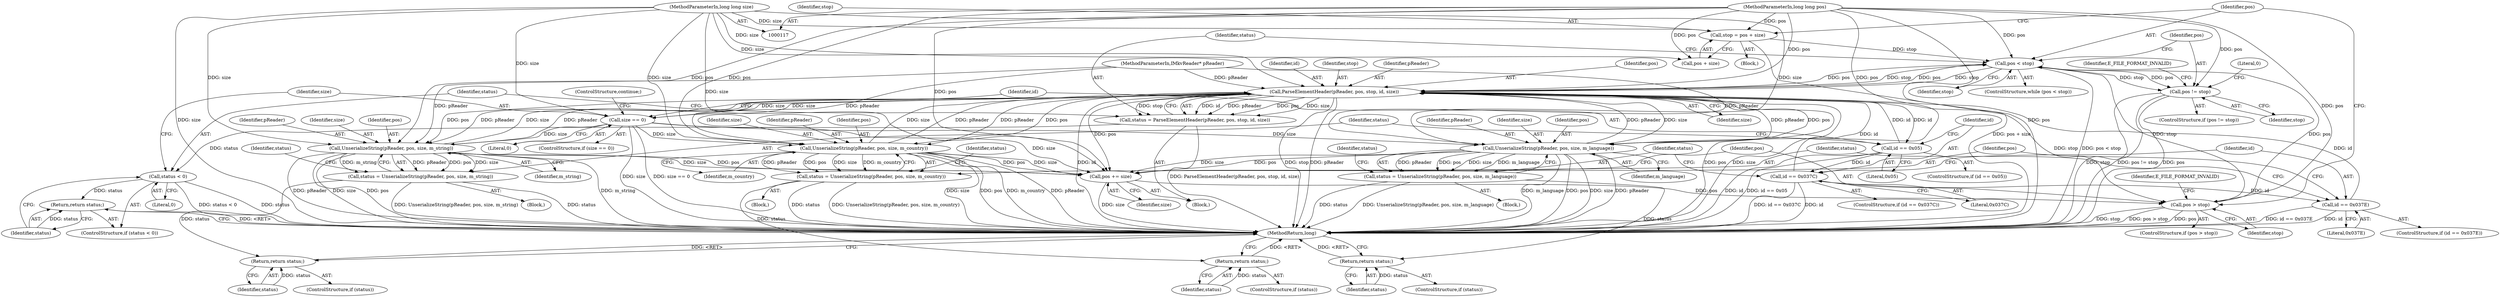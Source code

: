 digraph "0_Android_cc274e2abe8b2a6698a5c47d8aa4bb45f1f9538d_39@integer" {
"1000123" [label="(Call,stop = pos + size)"];
"1000119" [label="(MethodParameterIn,long long pos)"];
"1000120" [label="(MethodParameterIn,long long size)"];
"1000129" [label="(Call,pos < stop)"];
"1000138" [label="(Call,ParseElementHeader(pReader, pos, stop, id, size))"];
"1000136" [label="(Call,status = ParseElementHeader(pReader, pos, stop, id, size))"];
"1000145" [label="(Call,status < 0)"];
"1000148" [label="(Return,return status;)"];
"1000151" [label="(Call,size == 0)"];
"1000162" [label="(Call,UnserializeString(pReader, pos, size, m_string))"];
"1000160" [label="(Call,status = UnserializeString(pReader, pos, size, m_string))"];
"1000169" [label="(Return,return status;)"];
"1000205" [label="(Call,pos += size)"];
"1000209" [label="(Call,pos > stop)"];
"1000179" [label="(Call,UnserializeString(pReader, pos, size, m_language))"];
"1000177" [label="(Call,status = UnserializeString(pReader, pos, size, m_language))"];
"1000186" [label="(Return,return status;)"];
"1000196" [label="(Call,UnserializeString(pReader, pos, size, m_country))"];
"1000194" [label="(Call,status = UnserializeString(pReader, pos, size, m_country))"];
"1000203" [label="(Return,return status;)"];
"1000156" [label="(Call,id == 0x05)"];
"1000173" [label="(Call,id == 0x037C)"];
"1000190" [label="(Call,id == 0x037E)"];
"1000215" [label="(Call,pos != stop)"];
"1000189" [label="(ControlStructure,if (id == 0x037E))"];
"1000199" [label="(Identifier,size)"];
"1000197" [label="(Identifier,pReader)"];
"1000120" [label="(MethodParameterIn,long long size)"];
"1000180" [label="(Identifier,pReader)"];
"1000207" [label="(Identifier,size)"];
"1000191" [label="(Identifier,id)"];
"1000137" [label="(Identifier,status)"];
"1000176" [label="(Block,)"];
"1000187" [label="(Identifier,status)"];
"1000131" [label="(Identifier,stop)"];
"1000128" [label="(ControlStructure,while (pos < stop))"];
"1000175" [label="(Literal,0x037C)"];
"1000161" [label="(Identifier,status)"];
"1000158" [label="(Literal,0x05)"];
"1000139" [label="(Identifier,pReader)"];
"1000154" [label="(ControlStructure,continue;)"];
"1000162" [label="(Call,UnserializeString(pReader, pos, size, m_string))"];
"1000153" [label="(Literal,0)"];
"1000206" [label="(Identifier,pos)"];
"1000125" [label="(Call,pos + size)"];
"1000204" [label="(Identifier,status)"];
"1000182" [label="(Identifier,size)"];
"1000179" [label="(Call,UnserializeString(pReader, pos, size, m_language))"];
"1000136" [label="(Call,status = ParseElementHeader(pReader, pos, stop, id, size))"];
"1000144" [label="(ControlStructure,if (status < 0))"];
"1000205" [label="(Call,pos += size)"];
"1000174" [label="(Identifier,id)"];
"1000118" [label="(MethodParameterIn,IMkvReader* pReader)"];
"1000178" [label="(Identifier,status)"];
"1000173" [label="(Call,id == 0x037C)"];
"1000147" [label="(Literal,0)"];
"1000150" [label="(ControlStructure,if (size == 0))"];
"1000216" [label="(Identifier,pos)"];
"1000159" [label="(Block,)"];
"1000200" [label="(Identifier,m_country)"];
"1000165" [label="(Identifier,size)"];
"1000222" [label="(MethodReturn,long)"];
"1000172" [label="(ControlStructure,if (id == 0x037C))"];
"1000217" [label="(Identifier,stop)"];
"1000201" [label="(ControlStructure,if (status))"];
"1000209" [label="(Call,pos > stop)"];
"1000169" [label="(Return,return status;)"];
"1000164" [label="(Identifier,pos)"];
"1000143" [label="(Identifier,size)"];
"1000160" [label="(Call,status = UnserializeString(pReader, pos, size, m_string))"];
"1000132" [label="(Block,)"];
"1000140" [label="(Identifier,pos)"];
"1000130" [label="(Identifier,pos)"];
"1000184" [label="(ControlStructure,if (status))"];
"1000142" [label="(Identifier,id)"];
"1000151" [label="(Call,size == 0)"];
"1000221" [label="(Literal,0)"];
"1000166" [label="(Identifier,m_string)"];
"1000141" [label="(Identifier,stop)"];
"1000193" [label="(Block,)"];
"1000129" [label="(Call,pos < stop)"];
"1000190" [label="(Call,id == 0x037E)"];
"1000186" [label="(Return,return status;)"];
"1000208" [label="(ControlStructure,if (pos > stop))"];
"1000156" [label="(Call,id == 0x05)"];
"1000211" [label="(Identifier,stop)"];
"1000198" [label="(Identifier,pos)"];
"1000192" [label="(Literal,0x037E)"];
"1000183" [label="(Identifier,m_language)"];
"1000195" [label="(Identifier,status)"];
"1000210" [label="(Identifier,pos)"];
"1000185" [label="(Identifier,status)"];
"1000214" [label="(ControlStructure,if (pos != stop))"];
"1000203" [label="(Return,return status;)"];
"1000177" [label="(Call,status = UnserializeString(pReader, pos, size, m_language))"];
"1000155" [label="(ControlStructure,if (id == 0x05))"];
"1000202" [label="(Identifier,status)"];
"1000146" [label="(Identifier,status)"];
"1000138" [label="(Call,ParseElementHeader(pReader, pos, stop, id, size))"];
"1000219" [label="(Identifier,E_FILE_FORMAT_INVALID)"];
"1000145" [label="(Call,status < 0)"];
"1000170" [label="(Identifier,status)"];
"1000163" [label="(Identifier,pReader)"];
"1000157" [label="(Identifier,id)"];
"1000167" [label="(ControlStructure,if (status))"];
"1000194" [label="(Call,status = UnserializeString(pReader, pos, size, m_country))"];
"1000196" [label="(Call,UnserializeString(pReader, pos, size, m_country))"];
"1000119" [label="(MethodParameterIn,long long pos)"];
"1000124" [label="(Identifier,stop)"];
"1000213" [label="(Identifier,E_FILE_FORMAT_INVALID)"];
"1000123" [label="(Call,stop = pos + size)"];
"1000168" [label="(Identifier,status)"];
"1000152" [label="(Identifier,size)"];
"1000149" [label="(Identifier,status)"];
"1000181" [label="(Identifier,pos)"];
"1000148" [label="(Return,return status;)"];
"1000215" [label="(Call,pos != stop)"];
"1000121" [label="(Block,)"];
"1000123" -> "1000121"  [label="AST: "];
"1000123" -> "1000125"  [label="CFG: "];
"1000124" -> "1000123"  [label="AST: "];
"1000125" -> "1000123"  [label="AST: "];
"1000130" -> "1000123"  [label="CFG: "];
"1000123" -> "1000222"  [label="DDG: pos + size"];
"1000119" -> "1000123"  [label="DDG: pos"];
"1000120" -> "1000123"  [label="DDG: size"];
"1000123" -> "1000129"  [label="DDG: stop"];
"1000119" -> "1000117"  [label="AST: "];
"1000119" -> "1000222"  [label="DDG: pos"];
"1000119" -> "1000125"  [label="DDG: pos"];
"1000119" -> "1000129"  [label="DDG: pos"];
"1000119" -> "1000138"  [label="DDG: pos"];
"1000119" -> "1000162"  [label="DDG: pos"];
"1000119" -> "1000179"  [label="DDG: pos"];
"1000119" -> "1000196"  [label="DDG: pos"];
"1000119" -> "1000205"  [label="DDG: pos"];
"1000119" -> "1000209"  [label="DDG: pos"];
"1000119" -> "1000215"  [label="DDG: pos"];
"1000120" -> "1000117"  [label="AST: "];
"1000120" -> "1000222"  [label="DDG: size"];
"1000120" -> "1000125"  [label="DDG: size"];
"1000120" -> "1000138"  [label="DDG: size"];
"1000120" -> "1000151"  [label="DDG: size"];
"1000120" -> "1000162"  [label="DDG: size"];
"1000120" -> "1000179"  [label="DDG: size"];
"1000120" -> "1000196"  [label="DDG: size"];
"1000120" -> "1000205"  [label="DDG: size"];
"1000129" -> "1000128"  [label="AST: "];
"1000129" -> "1000131"  [label="CFG: "];
"1000130" -> "1000129"  [label="AST: "];
"1000131" -> "1000129"  [label="AST: "];
"1000137" -> "1000129"  [label="CFG: "];
"1000216" -> "1000129"  [label="CFG: "];
"1000129" -> "1000222"  [label="DDG: pos < stop"];
"1000209" -> "1000129"  [label="DDG: pos"];
"1000209" -> "1000129"  [label="DDG: stop"];
"1000138" -> "1000129"  [label="DDG: pos"];
"1000138" -> "1000129"  [label="DDG: stop"];
"1000129" -> "1000138"  [label="DDG: pos"];
"1000129" -> "1000138"  [label="DDG: stop"];
"1000129" -> "1000215"  [label="DDG: pos"];
"1000129" -> "1000215"  [label="DDG: stop"];
"1000138" -> "1000136"  [label="AST: "];
"1000138" -> "1000143"  [label="CFG: "];
"1000139" -> "1000138"  [label="AST: "];
"1000140" -> "1000138"  [label="AST: "];
"1000141" -> "1000138"  [label="AST: "];
"1000142" -> "1000138"  [label="AST: "];
"1000143" -> "1000138"  [label="AST: "];
"1000136" -> "1000138"  [label="CFG: "];
"1000138" -> "1000222"  [label="DDG: id"];
"1000138" -> "1000222"  [label="DDG: stop"];
"1000138" -> "1000222"  [label="DDG: pReader"];
"1000138" -> "1000222"  [label="DDG: pos"];
"1000138" -> "1000222"  [label="DDG: size"];
"1000138" -> "1000136"  [label="DDG: id"];
"1000138" -> "1000136"  [label="DDG: pReader"];
"1000138" -> "1000136"  [label="DDG: pos"];
"1000138" -> "1000136"  [label="DDG: size"];
"1000138" -> "1000136"  [label="DDG: stop"];
"1000179" -> "1000138"  [label="DDG: pReader"];
"1000179" -> "1000138"  [label="DDG: size"];
"1000196" -> "1000138"  [label="DDG: pReader"];
"1000196" -> "1000138"  [label="DDG: size"];
"1000162" -> "1000138"  [label="DDG: pReader"];
"1000162" -> "1000138"  [label="DDG: size"];
"1000118" -> "1000138"  [label="DDG: pReader"];
"1000156" -> "1000138"  [label="DDG: id"];
"1000190" -> "1000138"  [label="DDG: id"];
"1000173" -> "1000138"  [label="DDG: id"];
"1000151" -> "1000138"  [label="DDG: size"];
"1000138" -> "1000151"  [label="DDG: size"];
"1000138" -> "1000156"  [label="DDG: id"];
"1000138" -> "1000162"  [label="DDG: pReader"];
"1000138" -> "1000162"  [label="DDG: pos"];
"1000138" -> "1000179"  [label="DDG: pReader"];
"1000138" -> "1000179"  [label="DDG: pos"];
"1000138" -> "1000196"  [label="DDG: pReader"];
"1000138" -> "1000196"  [label="DDG: pos"];
"1000138" -> "1000205"  [label="DDG: pos"];
"1000138" -> "1000209"  [label="DDG: stop"];
"1000136" -> "1000132"  [label="AST: "];
"1000137" -> "1000136"  [label="AST: "];
"1000146" -> "1000136"  [label="CFG: "];
"1000136" -> "1000222"  [label="DDG: ParseElementHeader(pReader, pos, stop, id, size)"];
"1000136" -> "1000145"  [label="DDG: status"];
"1000145" -> "1000144"  [label="AST: "];
"1000145" -> "1000147"  [label="CFG: "];
"1000146" -> "1000145"  [label="AST: "];
"1000147" -> "1000145"  [label="AST: "];
"1000149" -> "1000145"  [label="CFG: "];
"1000152" -> "1000145"  [label="CFG: "];
"1000145" -> "1000222"  [label="DDG: status < 0"];
"1000145" -> "1000222"  [label="DDG: status"];
"1000145" -> "1000148"  [label="DDG: status"];
"1000148" -> "1000144"  [label="AST: "];
"1000148" -> "1000149"  [label="CFG: "];
"1000149" -> "1000148"  [label="AST: "];
"1000222" -> "1000148"  [label="CFG: "];
"1000148" -> "1000222"  [label="DDG: <RET>"];
"1000149" -> "1000148"  [label="DDG: status"];
"1000151" -> "1000150"  [label="AST: "];
"1000151" -> "1000153"  [label="CFG: "];
"1000152" -> "1000151"  [label="AST: "];
"1000153" -> "1000151"  [label="AST: "];
"1000154" -> "1000151"  [label="CFG: "];
"1000157" -> "1000151"  [label="CFG: "];
"1000151" -> "1000222"  [label="DDG: size == 0"];
"1000151" -> "1000222"  [label="DDG: size"];
"1000151" -> "1000162"  [label="DDG: size"];
"1000151" -> "1000179"  [label="DDG: size"];
"1000151" -> "1000196"  [label="DDG: size"];
"1000151" -> "1000205"  [label="DDG: size"];
"1000162" -> "1000160"  [label="AST: "];
"1000162" -> "1000166"  [label="CFG: "];
"1000163" -> "1000162"  [label="AST: "];
"1000164" -> "1000162"  [label="AST: "];
"1000165" -> "1000162"  [label="AST: "];
"1000166" -> "1000162"  [label="AST: "];
"1000160" -> "1000162"  [label="CFG: "];
"1000162" -> "1000222"  [label="DDG: pos"];
"1000162" -> "1000222"  [label="DDG: m_string"];
"1000162" -> "1000222"  [label="DDG: pReader"];
"1000162" -> "1000222"  [label="DDG: size"];
"1000162" -> "1000160"  [label="DDG: pReader"];
"1000162" -> "1000160"  [label="DDG: pos"];
"1000162" -> "1000160"  [label="DDG: size"];
"1000162" -> "1000160"  [label="DDG: m_string"];
"1000118" -> "1000162"  [label="DDG: pReader"];
"1000162" -> "1000205"  [label="DDG: size"];
"1000162" -> "1000205"  [label="DDG: pos"];
"1000160" -> "1000159"  [label="AST: "];
"1000161" -> "1000160"  [label="AST: "];
"1000168" -> "1000160"  [label="CFG: "];
"1000160" -> "1000222"  [label="DDG: UnserializeString(pReader, pos, size, m_string)"];
"1000160" -> "1000222"  [label="DDG: status"];
"1000160" -> "1000169"  [label="DDG: status"];
"1000169" -> "1000167"  [label="AST: "];
"1000169" -> "1000170"  [label="CFG: "];
"1000170" -> "1000169"  [label="AST: "];
"1000222" -> "1000169"  [label="CFG: "];
"1000169" -> "1000222"  [label="DDG: <RET>"];
"1000170" -> "1000169"  [label="DDG: status"];
"1000205" -> "1000132"  [label="AST: "];
"1000205" -> "1000207"  [label="CFG: "];
"1000206" -> "1000205"  [label="AST: "];
"1000207" -> "1000205"  [label="AST: "];
"1000210" -> "1000205"  [label="CFG: "];
"1000205" -> "1000222"  [label="DDG: size"];
"1000179" -> "1000205"  [label="DDG: size"];
"1000179" -> "1000205"  [label="DDG: pos"];
"1000196" -> "1000205"  [label="DDG: size"];
"1000196" -> "1000205"  [label="DDG: pos"];
"1000205" -> "1000209"  [label="DDG: pos"];
"1000209" -> "1000208"  [label="AST: "];
"1000209" -> "1000211"  [label="CFG: "];
"1000210" -> "1000209"  [label="AST: "];
"1000211" -> "1000209"  [label="AST: "];
"1000130" -> "1000209"  [label="CFG: "];
"1000213" -> "1000209"  [label="CFG: "];
"1000209" -> "1000222"  [label="DDG: pos > stop"];
"1000209" -> "1000222"  [label="DDG: pos"];
"1000209" -> "1000222"  [label="DDG: stop"];
"1000179" -> "1000177"  [label="AST: "];
"1000179" -> "1000183"  [label="CFG: "];
"1000180" -> "1000179"  [label="AST: "];
"1000181" -> "1000179"  [label="AST: "];
"1000182" -> "1000179"  [label="AST: "];
"1000183" -> "1000179"  [label="AST: "];
"1000177" -> "1000179"  [label="CFG: "];
"1000179" -> "1000222"  [label="DDG: pos"];
"1000179" -> "1000222"  [label="DDG: size"];
"1000179" -> "1000222"  [label="DDG: pReader"];
"1000179" -> "1000222"  [label="DDG: m_language"];
"1000179" -> "1000177"  [label="DDG: pReader"];
"1000179" -> "1000177"  [label="DDG: pos"];
"1000179" -> "1000177"  [label="DDG: size"];
"1000179" -> "1000177"  [label="DDG: m_language"];
"1000118" -> "1000179"  [label="DDG: pReader"];
"1000177" -> "1000176"  [label="AST: "];
"1000178" -> "1000177"  [label="AST: "];
"1000185" -> "1000177"  [label="CFG: "];
"1000177" -> "1000222"  [label="DDG: UnserializeString(pReader, pos, size, m_language)"];
"1000177" -> "1000222"  [label="DDG: status"];
"1000177" -> "1000186"  [label="DDG: status"];
"1000186" -> "1000184"  [label="AST: "];
"1000186" -> "1000187"  [label="CFG: "];
"1000187" -> "1000186"  [label="AST: "];
"1000222" -> "1000186"  [label="CFG: "];
"1000186" -> "1000222"  [label="DDG: <RET>"];
"1000187" -> "1000186"  [label="DDG: status"];
"1000196" -> "1000194"  [label="AST: "];
"1000196" -> "1000200"  [label="CFG: "];
"1000197" -> "1000196"  [label="AST: "];
"1000198" -> "1000196"  [label="AST: "];
"1000199" -> "1000196"  [label="AST: "];
"1000200" -> "1000196"  [label="AST: "];
"1000194" -> "1000196"  [label="CFG: "];
"1000196" -> "1000222"  [label="DDG: m_country"];
"1000196" -> "1000222"  [label="DDG: pReader"];
"1000196" -> "1000222"  [label="DDG: size"];
"1000196" -> "1000222"  [label="DDG: pos"];
"1000196" -> "1000194"  [label="DDG: pReader"];
"1000196" -> "1000194"  [label="DDG: pos"];
"1000196" -> "1000194"  [label="DDG: size"];
"1000196" -> "1000194"  [label="DDG: m_country"];
"1000118" -> "1000196"  [label="DDG: pReader"];
"1000194" -> "1000193"  [label="AST: "];
"1000195" -> "1000194"  [label="AST: "];
"1000202" -> "1000194"  [label="CFG: "];
"1000194" -> "1000222"  [label="DDG: status"];
"1000194" -> "1000222"  [label="DDG: UnserializeString(pReader, pos, size, m_country)"];
"1000194" -> "1000203"  [label="DDG: status"];
"1000203" -> "1000201"  [label="AST: "];
"1000203" -> "1000204"  [label="CFG: "];
"1000204" -> "1000203"  [label="AST: "];
"1000222" -> "1000203"  [label="CFG: "];
"1000203" -> "1000222"  [label="DDG: <RET>"];
"1000204" -> "1000203"  [label="DDG: status"];
"1000156" -> "1000155"  [label="AST: "];
"1000156" -> "1000158"  [label="CFG: "];
"1000157" -> "1000156"  [label="AST: "];
"1000158" -> "1000156"  [label="AST: "];
"1000161" -> "1000156"  [label="CFG: "];
"1000174" -> "1000156"  [label="CFG: "];
"1000156" -> "1000222"  [label="DDG: id"];
"1000156" -> "1000222"  [label="DDG: id == 0x05"];
"1000156" -> "1000173"  [label="DDG: id"];
"1000173" -> "1000172"  [label="AST: "];
"1000173" -> "1000175"  [label="CFG: "];
"1000174" -> "1000173"  [label="AST: "];
"1000175" -> "1000173"  [label="AST: "];
"1000178" -> "1000173"  [label="CFG: "];
"1000191" -> "1000173"  [label="CFG: "];
"1000173" -> "1000222"  [label="DDG: id"];
"1000173" -> "1000222"  [label="DDG: id == 0x037C"];
"1000173" -> "1000190"  [label="DDG: id"];
"1000190" -> "1000189"  [label="AST: "];
"1000190" -> "1000192"  [label="CFG: "];
"1000191" -> "1000190"  [label="AST: "];
"1000192" -> "1000190"  [label="AST: "];
"1000195" -> "1000190"  [label="CFG: "];
"1000206" -> "1000190"  [label="CFG: "];
"1000190" -> "1000222"  [label="DDG: id == 0x037E"];
"1000190" -> "1000222"  [label="DDG: id"];
"1000215" -> "1000214"  [label="AST: "];
"1000215" -> "1000217"  [label="CFG: "];
"1000216" -> "1000215"  [label="AST: "];
"1000217" -> "1000215"  [label="AST: "];
"1000219" -> "1000215"  [label="CFG: "];
"1000221" -> "1000215"  [label="CFG: "];
"1000215" -> "1000222"  [label="DDG: pos"];
"1000215" -> "1000222"  [label="DDG: stop"];
"1000215" -> "1000222"  [label="DDG: pos != stop"];
}
